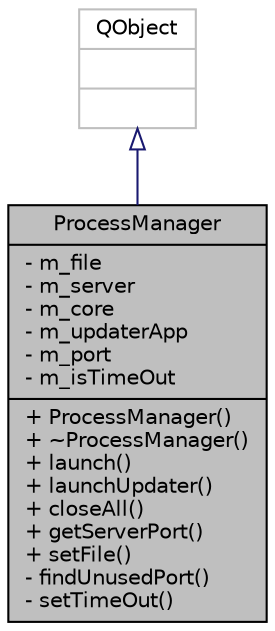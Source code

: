 digraph "ProcessManager"
{
  edge [fontname="Helvetica",fontsize="10",labelfontname="Helvetica",labelfontsize="10"];
  node [fontname="Helvetica",fontsize="10",shape=record];
  Node1 [label="{ProcessManager\n|- m_file\l- m_server\l- m_core\l- m_updaterApp\l- m_port\l- m_isTimeOut\l|+ ProcessManager()\l+ ~ProcessManager()\l+ launch()\l+ launchUpdater()\l+ closeAll()\l+ getServerPort()\l+ setFile()\l- findUnusedPort()\l- setTimeOut()\l}",height=0.2,width=0.4,color="black", fillcolor="grey75", style="filled", fontcolor="black"];
  Node2 -> Node1 [dir="back",color="midnightblue",fontsize="10",style="solid",arrowtail="onormal",fontname="Helvetica"];
  Node2 [label="{QObject\n||}",height=0.2,width=0.4,color="grey75", fillcolor="white", style="filled"];
}
